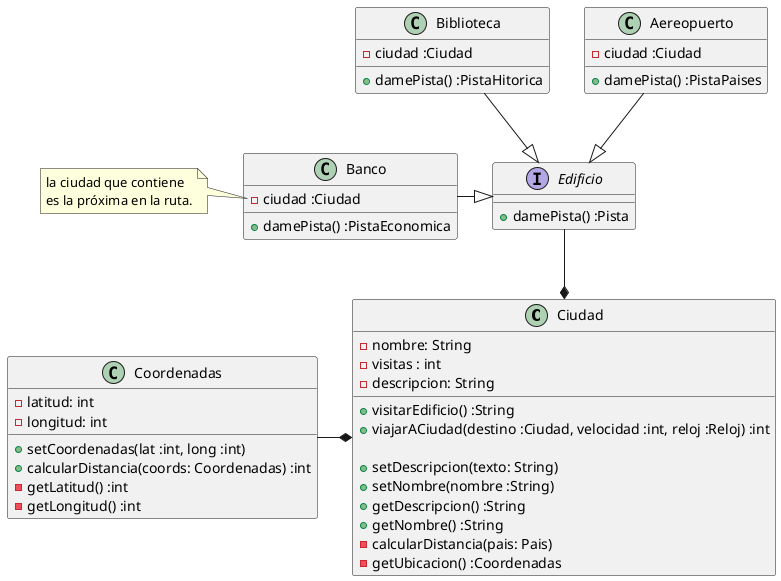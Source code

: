 @startuml
'https://plantuml.com/class-diagram

'Clases'
'- privado'
'# protegido'
'~ privado del paquete'
'+ publico'

'{static} de clase'
'{abstract} abs (clase que no debe ser instanciada))'

'Comentarios'
'note top of nombreClase : In java, every class\nextends this one.'
'note "Nota flotante"'
'puedo darle un alias a una nota para conectarla con otras cosas:'
' note "mensaje" as Nota1'

class Ciudad{
-nombre: String
-visitas : int
-descripcion: String

+visitarEdificio() :String
+viajarACiudad(destino :Ciudad, velocidad :int, reloj :Reloj) :int

+setDescripcion(texto: String)
+setNombre(nombre :String)
+getDescripcion() :String
+getNombre() :String
-calcularDistancia(pais: Pais)
-getUbicacion() :Coordenadas
}

class Coordenadas{
-latitud: int
-longitud: int

+setCoordenadas(lat :int, long :int)
+calcularDistancia(coords: Coordenadas) :int
-getLatitud() :int
-getLongitud() :int
}

Interface Edificio{
+damePista() :Pista
}

class Banco{
-ciudad :Ciudad
+damePista() :PistaEconomica
}

class Biblioteca{
-ciudad :Ciudad
+damePista() :PistaHitorica
}

class Aereopuerto{
-ciudad :Ciudad
+damePista() :PistaPaises
}

note left of Banco::"ciudad"
    la ciudad que contiene
    es la próxima en la ruta.
end note

'Enlaces'
'<|-- herencia'
'<--  directo/depende de'
'*-- composicion'
'o-- agregacion'
'-- Asociacion'

'"1" *-- "*" listas'
':mensaje en linea'

Coordenadas -* Ciudad
Edificio --* Ciudad

Banco -|> Edificio
Biblioteca --|> Edificio
Aereopuerto --|> Edificio
@enduml
